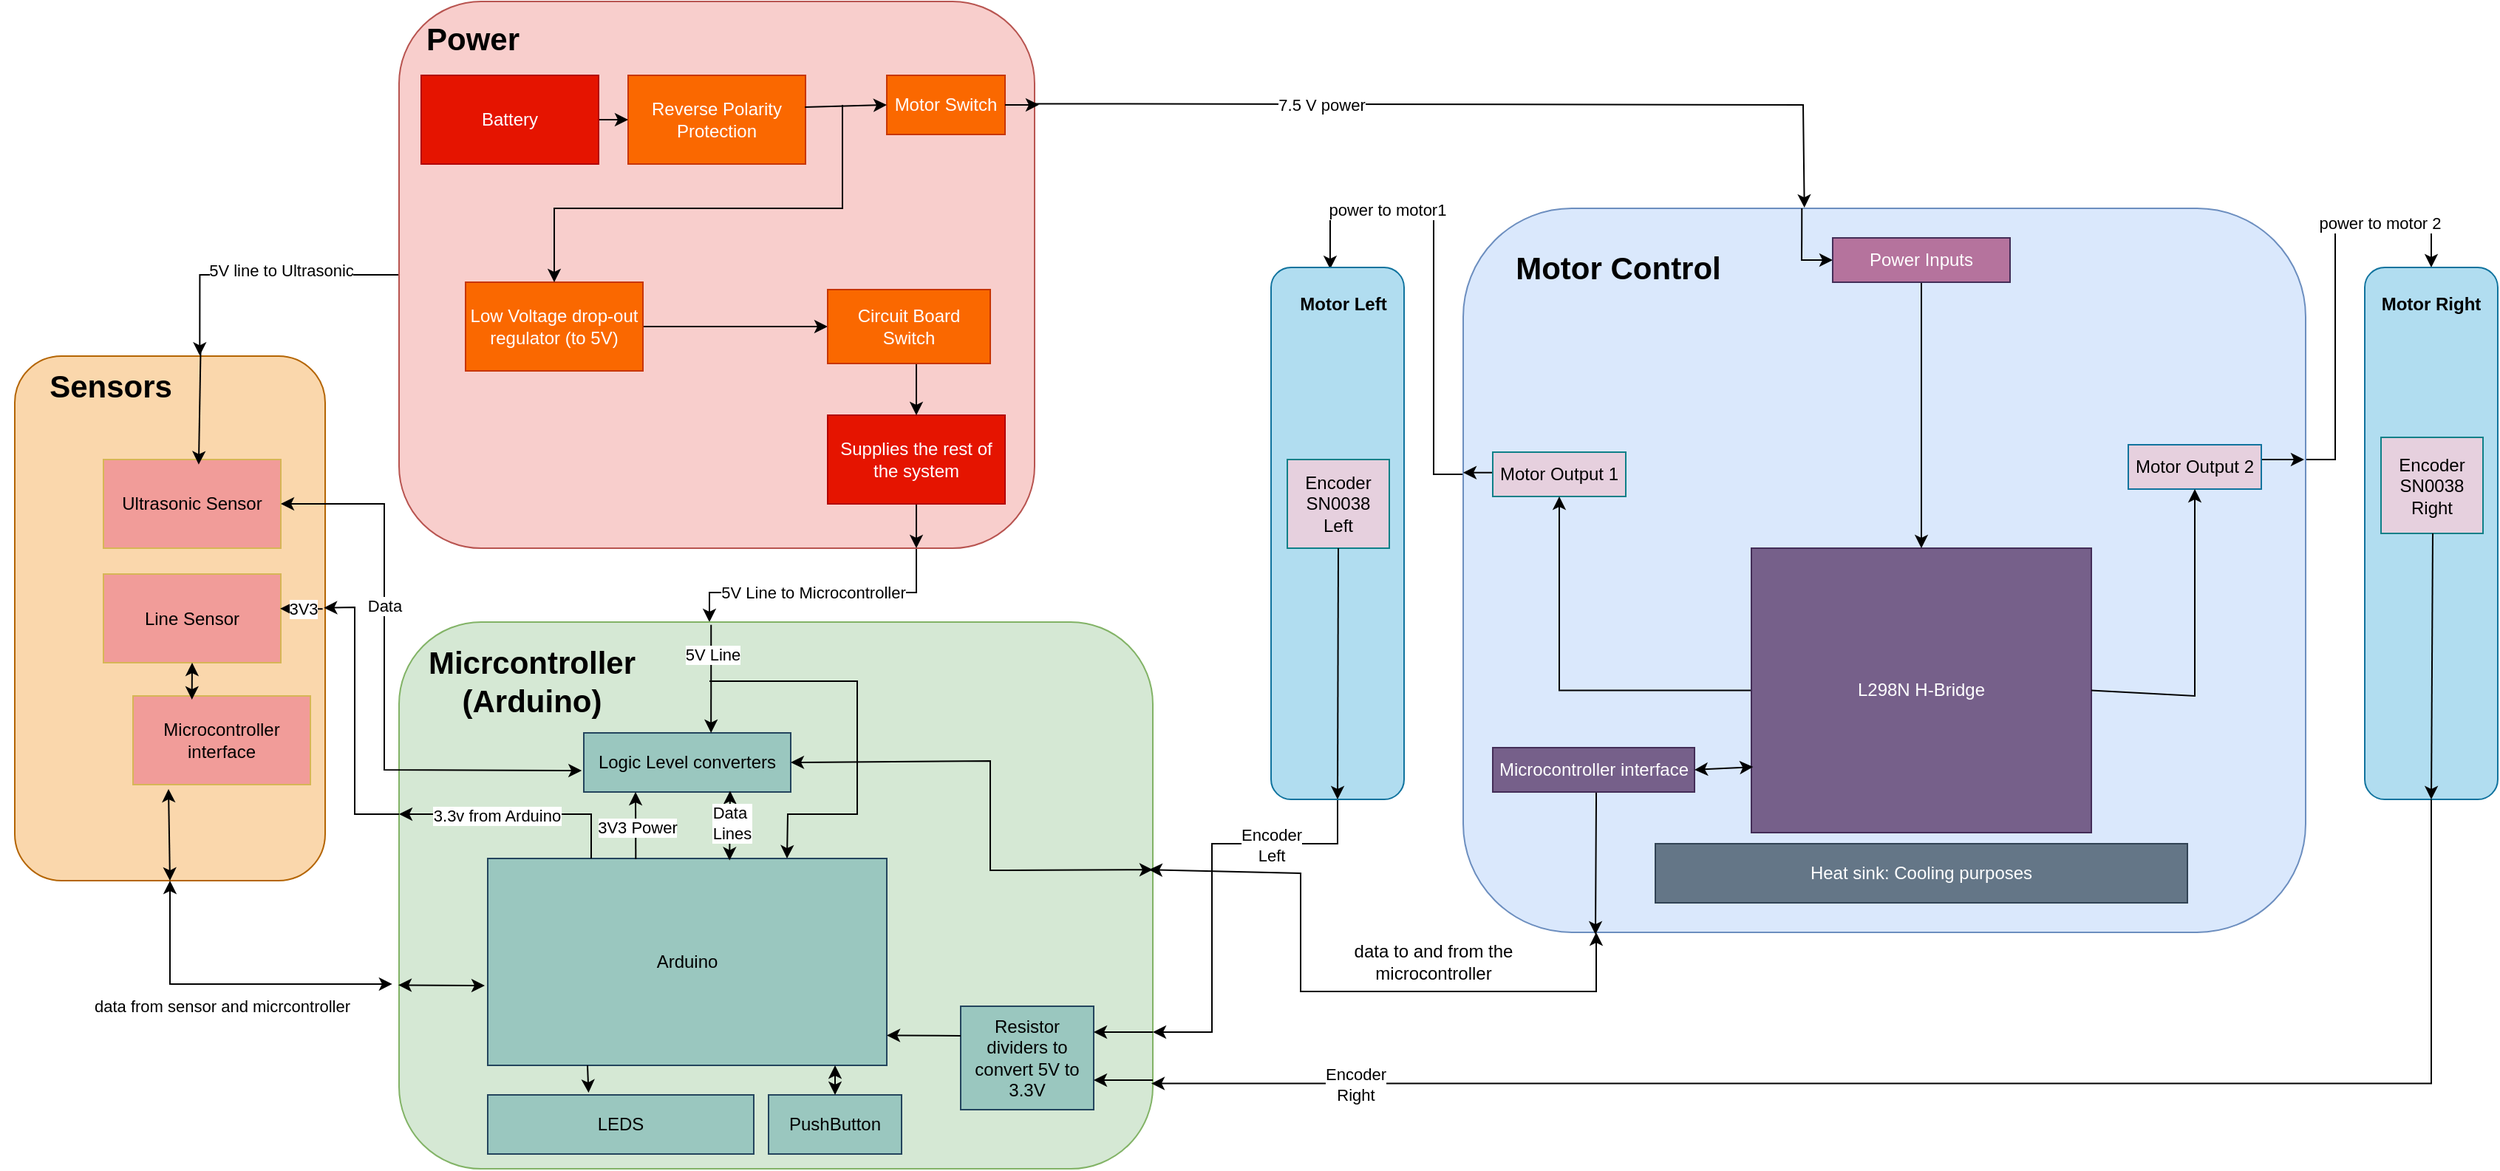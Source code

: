 <mxfile version="22.0.4" type="device">
  <diagram name="Page-1" id="__z_0_36OmxsE3gAjYu-">
    <mxGraphModel dx="1197" dy="158" grid="1" gridSize="10" guides="1" tooltips="1" connect="1" arrows="1" fold="1" page="1" pageScale="1" pageWidth="827" pageHeight="1169" math="0" shadow="0">
      <root>
        <mxCell id="0" />
        <mxCell id="1" parent="0" />
        <mxCell id="u_1cE-Fa0YHy5aDr7Tj--37" style="edgeStyle=orthogonalEdgeStyle;rounded=0;orthogonalLoop=1;jettySize=auto;html=1;entryX=0.5;entryY=0;entryDx=0;entryDy=0;" parent="1" edge="1">
          <mxGeometry relative="1" as="geometry">
            <Array as="points">
              <mxPoint x="140" y="420" />
              <mxPoint x="140" y="450" />
              <mxPoint y="450" />
            </Array>
            <mxPoint x="135" y="420" as="sourcePoint" />
            <mxPoint y="470" as="targetPoint" />
          </mxGeometry>
        </mxCell>
        <mxCell id="u_1cE-Fa0YHy5aDr7Tj--38" value="5V Line to Microcontroller" style="edgeLabel;html=1;align=center;verticalAlign=middle;resizable=0;points=[];" parent="u_1cE-Fa0YHy5aDr7Tj--37" vertex="1" connectable="0">
          <mxGeometry x="-0.211" relative="1" as="geometry">
            <mxPoint x="-28" as="offset" />
          </mxGeometry>
        </mxCell>
        <mxCell id="u_1cE-Fa0YHy5aDr7Tj--85" style="edgeStyle=orthogonalEdgeStyle;rounded=0;orthogonalLoop=1;jettySize=auto;html=1;entryX=0.901;entryY=-0.009;entryDx=0;entryDy=0;entryPerimeter=0;" parent="1" source="u_1cE-Fa0YHy5aDr7Tj--2" target="u_1cE-Fa0YHy5aDr7Tj--64" edge="1">
          <mxGeometry relative="1" as="geometry">
            <Array as="points">
              <mxPoint x="-345" y="235" />
            </Array>
          </mxGeometry>
        </mxCell>
        <mxCell id="TSeE9EDsstqNybrz3U0D-1" value="5V line to Ultrasonic" style="edgeLabel;html=1;align=center;verticalAlign=middle;resizable=0;points=[];" parent="u_1cE-Fa0YHy5aDr7Tj--85" vertex="1" connectable="0">
          <mxGeometry x="-0.153" y="-3" relative="1" as="geometry">
            <mxPoint as="offset" />
          </mxGeometry>
        </mxCell>
        <mxCell id="u_1cE-Fa0YHy5aDr7Tj--2" value="" style="rounded=1;whiteSpace=wrap;html=1;fillColor=#f8cecc;strokeColor=#b85450;" parent="1" vertex="1">
          <mxGeometry x="-210" y="50" width="430" height="370" as="geometry" />
        </mxCell>
        <mxCell id="u_1cE-Fa0YHy5aDr7Tj--12" value="&lt;b&gt;&lt;font style=&quot;font-size: 21px;&quot;&gt;Power&lt;/font&gt;&lt;/b&gt;" style="text;html=1;strokeColor=none;fillColor=none;align=center;verticalAlign=middle;whiteSpace=wrap;rounded=0;" parent="1" vertex="1">
          <mxGeometry x="-190" y="60" width="60" height="30" as="geometry" />
        </mxCell>
        <mxCell id="u_1cE-Fa0YHy5aDr7Tj--60" style="edgeStyle=orthogonalEdgeStyle;rounded=0;orthogonalLoop=1;jettySize=auto;html=1;entryX=0.5;entryY=0;entryDx=0;entryDy=0;" parent="1" source="u_1cE-Fa0YHy5aDr7Tj--14" target="u_1cE-Fa0YHy5aDr7Tj--58" edge="1">
          <mxGeometry relative="1" as="geometry">
            <Array as="points">
              <mxPoint x="1100" y="360" />
              <mxPoint x="1100" y="200" />
              <mxPoint x="1165" y="200" />
            </Array>
          </mxGeometry>
        </mxCell>
        <mxCell id="TSeE9EDsstqNybrz3U0D-23" value="power to motor 2" style="edgeLabel;html=1;align=center;verticalAlign=middle;resizable=0;points=[];" parent="u_1cE-Fa0YHy5aDr7Tj--60" vertex="1" connectable="0">
          <mxGeometry x="0.454" relative="1" as="geometry">
            <mxPoint x="10" as="offset" />
          </mxGeometry>
        </mxCell>
        <mxCell id="u_1cE-Fa0YHy5aDr7Tj--61" style="edgeStyle=orthogonalEdgeStyle;rounded=0;orthogonalLoop=1;jettySize=auto;html=1;entryX=0.444;entryY=0.003;entryDx=0;entryDy=0;entryPerimeter=0;" parent="1" source="u_1cE-Fa0YHy5aDr7Tj--14" target="u_1cE-Fa0YHy5aDr7Tj--59" edge="1">
          <mxGeometry relative="1" as="geometry">
            <Array as="points">
              <mxPoint x="490" y="370" />
              <mxPoint x="490" y="190" />
              <mxPoint x="420" y="190" />
            </Array>
            <mxPoint x="355" y="250" as="targetPoint" />
          </mxGeometry>
        </mxCell>
        <mxCell id="TSeE9EDsstqNybrz3U0D-3" value="power to motor1&amp;nbsp;" style="edgeLabel;html=1;align=center;verticalAlign=middle;resizable=0;points=[];" parent="u_1cE-Fa0YHy5aDr7Tj--61" vertex="1" connectable="0">
          <mxGeometry x="0.045" y="-2" relative="1" as="geometry">
            <mxPoint x="-32" y="-37" as="offset" />
          </mxGeometry>
        </mxCell>
        <mxCell id="u_1cE-Fa0YHy5aDr7Tj--14" value="" style="rounded=1;whiteSpace=wrap;html=1;fillColor=#dae8fc;strokeColor=#6c8ebf;" parent="1" vertex="1">
          <mxGeometry x="510" y="190" width="570" height="490" as="geometry" />
        </mxCell>
        <mxCell id="TSeE9EDsstqNybrz3U0D-25" style="edgeStyle=orthogonalEdgeStyle;rounded=0;orthogonalLoop=1;jettySize=auto;html=1;entryX=0;entryY=0.5;entryDx=0;entryDy=0;exitX=0.402;exitY=0;exitDx=0;exitDy=0;exitPerimeter=0;" parent="1" source="u_1cE-Fa0YHy5aDr7Tj--14" target="u_1cE-Fa0YHy5aDr7Tj--52" edge="1">
          <mxGeometry relative="1" as="geometry">
            <Array as="points">
              <mxPoint x="739" y="210" />
              <mxPoint x="739" y="225" />
            </Array>
          </mxGeometry>
        </mxCell>
        <mxCell id="u_1cE-Fa0YHy5aDr7Tj--17" value="&lt;b&gt;&lt;font style=&quot;font-size: 21px;&quot;&gt;Motor Control&lt;/font&gt;&lt;/b&gt;" style="text;html=1;strokeColor=none;fillColor=none;align=center;verticalAlign=middle;whiteSpace=wrap;rounded=0;" parent="1" vertex="1">
          <mxGeometry x="530" y="210" width="170" height="40" as="geometry" />
        </mxCell>
        <mxCell id="u_1cE-Fa0YHy5aDr7Tj--20" style="edgeStyle=orthogonalEdgeStyle;rounded=0;orthogonalLoop=1;jettySize=auto;html=1;entryX=0;entryY=0.5;entryDx=0;entryDy=0;" parent="1" source="u_1cE-Fa0YHy5aDr7Tj--18" target="u_1cE-Fa0YHy5aDr7Tj--19" edge="1">
          <mxGeometry relative="1" as="geometry" />
        </mxCell>
        <mxCell id="u_1cE-Fa0YHy5aDr7Tj--18" value="Battery" style="rounded=0;whiteSpace=wrap;html=1;fillColor=#e51400;fontColor=#ffffff;strokeColor=#B20000;" parent="1" vertex="1">
          <mxGeometry x="-195" y="100" width="120" height="60" as="geometry" />
        </mxCell>
        <mxCell id="u_1cE-Fa0YHy5aDr7Tj--19" value="&lt;font color=&quot;#ffffff&quot;&gt;Reverse Polarity Protection&lt;/font&gt;" style="rounded=0;whiteSpace=wrap;html=1;fillColor=#fa6800;fontColor=#000000;strokeColor=#C73500;" parent="1" vertex="1">
          <mxGeometry x="-55" y="100" width="120" height="60" as="geometry" />
        </mxCell>
        <mxCell id="yTsEDWB097cj84-nHC9B-36" style="edgeStyle=orthogonalEdgeStyle;rounded=0;orthogonalLoop=1;jettySize=auto;html=1;" edge="1" parent="1" source="u_1cE-Fa0YHy5aDr7Tj--23" target="yTsEDWB097cj84-nHC9B-35">
          <mxGeometry relative="1" as="geometry" />
        </mxCell>
        <mxCell id="u_1cE-Fa0YHy5aDr7Tj--23" value="&lt;font color=&quot;#ffffff&quot;&gt;Low Voltage drop-out regulator (to 5V)&lt;/font&gt;" style="rounded=0;whiteSpace=wrap;html=1;fillColor=#fa6800;fontColor=#000000;strokeColor=#C73500;" parent="1" vertex="1">
          <mxGeometry x="-165" y="240" width="120" height="60" as="geometry" />
        </mxCell>
        <mxCell id="u_1cE-Fa0YHy5aDr7Tj--24" value="" style="rounded=1;whiteSpace=wrap;html=1;fillColor=#d5e8d4;strokeColor=#82b366;" parent="1" vertex="1">
          <mxGeometry x="-210" y="470" width="510" height="370" as="geometry" />
        </mxCell>
        <mxCell id="u_1cE-Fa0YHy5aDr7Tj--25" value="&lt;b&gt;&lt;font style=&quot;font-size: 21px;&quot;&gt;Micrcontroller (Arduino)&lt;/font&gt;&lt;/b&gt;" style="text;html=1;strokeColor=none;fillColor=none;align=center;verticalAlign=middle;whiteSpace=wrap;rounded=0;" parent="1" vertex="1">
          <mxGeometry x="-195" y="490" width="150" height="40" as="geometry" />
        </mxCell>
        <mxCell id="u_1cE-Fa0YHy5aDr7Tj--36" style="edgeStyle=orthogonalEdgeStyle;rounded=0;orthogonalLoop=1;jettySize=auto;html=1;" parent="1" source="u_1cE-Fa0YHy5aDr7Tj--27" target="u_1cE-Fa0YHy5aDr7Tj--2" edge="1">
          <mxGeometry relative="1" as="geometry">
            <Array as="points">
              <mxPoint x="30" y="360" />
              <mxPoint x="30" y="360" />
            </Array>
          </mxGeometry>
        </mxCell>
        <mxCell id="u_1cE-Fa0YHy5aDr7Tj--27" value="Supplies the rest of the system" style="rounded=0;whiteSpace=wrap;html=1;fillColor=#e51400;fontColor=#ffffff;strokeColor=#B20000;" parent="1" vertex="1">
          <mxGeometry x="80" y="330" width="120" height="60" as="geometry" />
        </mxCell>
        <mxCell id="u_1cE-Fa0YHy5aDr7Tj--39" value="Heat sink: Cooling purposes" style="rounded=0;whiteSpace=wrap;html=1;fillColor=#647687;fontColor=#ffffff;strokeColor=#314354;" parent="1" vertex="1">
          <mxGeometry x="640" y="620" width="360" height="40" as="geometry" />
        </mxCell>
        <mxCell id="u_1cE-Fa0YHy5aDr7Tj--43" style="edgeStyle=orthogonalEdgeStyle;rounded=0;orthogonalLoop=1;jettySize=auto;html=1;entryX=0;entryY=0.365;entryDx=0;entryDy=0;entryPerimeter=0;" parent="1" source="u_1cE-Fa0YHy5aDr7Tj--41" target="u_1cE-Fa0YHy5aDr7Tj--14" edge="1">
          <mxGeometry relative="1" as="geometry">
            <Array as="points">
              <mxPoint x="530" y="369" />
              <mxPoint x="530" y="369" />
            </Array>
          </mxGeometry>
        </mxCell>
        <mxCell id="u_1cE-Fa0YHy5aDr7Tj--41" value="Motor Output 1" style="rounded=0;whiteSpace=wrap;html=1;fillColor=#E6D0DE;strokeColor=#0e8088;" parent="1" vertex="1">
          <mxGeometry x="530" y="355" width="90" height="30" as="geometry" />
        </mxCell>
        <mxCell id="u_1cE-Fa0YHy5aDr7Tj--48" style="edgeStyle=orthogonalEdgeStyle;rounded=0;orthogonalLoop=1;jettySize=auto;html=1;" parent="1" source="u_1cE-Fa0YHy5aDr7Tj--42" edge="1">
          <mxGeometry relative="1" as="geometry">
            <mxPoint x="1079" y="360" as="targetPoint" />
            <Array as="points">
              <mxPoint x="1079" y="360" />
            </Array>
          </mxGeometry>
        </mxCell>
        <mxCell id="u_1cE-Fa0YHy5aDr7Tj--42" value="Motor Output 2" style="rounded=0;whiteSpace=wrap;html=1;fillColor=#E6D0DE;strokeColor=#10739e;" parent="1" vertex="1">
          <mxGeometry x="960" y="350" width="90" height="30" as="geometry" />
        </mxCell>
        <mxCell id="TSeE9EDsstqNybrz3U0D-28" style="edgeStyle=orthogonalEdgeStyle;rounded=0;orthogonalLoop=1;jettySize=auto;html=1;entryX=0.5;entryY=1;entryDx=0;entryDy=0;" parent="1" source="u_1cE-Fa0YHy5aDr7Tj--46" target="u_1cE-Fa0YHy5aDr7Tj--41" edge="1">
          <mxGeometry relative="1" as="geometry" />
        </mxCell>
        <mxCell id="u_1cE-Fa0YHy5aDr7Tj--46" value="L298N H-Bridge" style="rounded=0;whiteSpace=wrap;html=1;fillColor=#76608a;fontColor=#ffffff;strokeColor=#432D57;" parent="1" vertex="1">
          <mxGeometry x="705" y="420" width="230" height="192.5" as="geometry" />
        </mxCell>
        <mxCell id="WbbG3EvX8O4FcnbBChHv-2" style="edgeStyle=orthogonalEdgeStyle;rounded=0;orthogonalLoop=1;jettySize=auto;html=1;entryX=0.157;entryY=1.003;entryDx=0;entryDy=0;entryPerimeter=0;" parent="1" source="u_1cE-Fa0YHy5aDr7Tj--51" target="u_1cE-Fa0YHy5aDr7Tj--14" edge="1">
          <mxGeometry relative="1" as="geometry">
            <Array as="points">
              <mxPoint x="600" y="590" />
              <mxPoint x="600" y="590" />
            </Array>
          </mxGeometry>
        </mxCell>
        <mxCell id="u_1cE-Fa0YHy5aDr7Tj--51" value="Microcontroller interface" style="rounded=0;whiteSpace=wrap;html=1;fillColor=#76608a;fontColor=#ffffff;strokeColor=#432D57;" parent="1" vertex="1">
          <mxGeometry x="530" y="555" width="136.5" height="30" as="geometry" />
        </mxCell>
        <mxCell id="yTsEDWB097cj84-nHC9B-38" style="edgeStyle=orthogonalEdgeStyle;rounded=0;orthogonalLoop=1;jettySize=auto;html=1;" edge="1" parent="1" source="u_1cE-Fa0YHy5aDr7Tj--52" target="u_1cE-Fa0YHy5aDr7Tj--46">
          <mxGeometry relative="1" as="geometry" />
        </mxCell>
        <mxCell id="u_1cE-Fa0YHy5aDr7Tj--52" value="Power Inputs" style="rounded=0;whiteSpace=wrap;html=1;fillColor=#B5739D;fontColor=#ffffff;strokeColor=#432D57;" parent="1" vertex="1">
          <mxGeometry x="760" y="210" width="120" height="30" as="geometry" />
        </mxCell>
        <mxCell id="u_1cE-Fa0YHy5aDr7Tj--53" value="Logic Level converters" style="rounded=0;whiteSpace=wrap;html=1;fillColor=#9AC7BF;strokeColor=#23445d;" parent="1" vertex="1">
          <mxGeometry x="-85" y="545" width="140" height="40" as="geometry" />
        </mxCell>
        <mxCell id="u_1cE-Fa0YHy5aDr7Tj--54" value="Arduino" style="rounded=0;whiteSpace=wrap;html=1;fillColor=#9AC7BF;strokeColor=#23445d;" parent="1" vertex="1">
          <mxGeometry x="-150" y="630" width="270" height="140" as="geometry" />
        </mxCell>
        <mxCell id="u_1cE-Fa0YHy5aDr7Tj--58" value="" style="rounded=1;whiteSpace=wrap;html=1;fillColor=#b1ddf0;strokeColor=#10739e;" parent="1" vertex="1">
          <mxGeometry x="1120" y="230" width="90" height="360" as="geometry" />
        </mxCell>
        <mxCell id="yTsEDWB097cj84-nHC9B-21" style="edgeStyle=orthogonalEdgeStyle;rounded=0;orthogonalLoop=1;jettySize=auto;html=1;entryX=1;entryY=0.75;entryDx=0;entryDy=0;" edge="1" parent="1" source="u_1cE-Fa0YHy5aDr7Tj--59" target="u_1cE-Fa0YHy5aDr7Tj--24">
          <mxGeometry relative="1" as="geometry">
            <Array as="points">
              <mxPoint x="425" y="620" />
              <mxPoint x="340" y="620" />
              <mxPoint x="340" y="748" />
            </Array>
          </mxGeometry>
        </mxCell>
        <mxCell id="yTsEDWB097cj84-nHC9B-26" value="Encoder&lt;br&gt;Left" style="edgeLabel;html=1;align=center;verticalAlign=middle;resizable=0;points=[];" vertex="1" connectable="0" parent="yTsEDWB097cj84-nHC9B-21">
          <mxGeometry x="-0.433" y="1" relative="1" as="geometry">
            <mxPoint x="5" as="offset" />
          </mxGeometry>
        </mxCell>
        <mxCell id="u_1cE-Fa0YHy5aDr7Tj--59" value="" style="rounded=1;whiteSpace=wrap;html=1;fillColor=#b1ddf0;strokeColor=#10739e;" parent="1" vertex="1">
          <mxGeometry x="380" y="230" width="90" height="360" as="geometry" />
        </mxCell>
        <mxCell id="u_1cE-Fa0YHy5aDr7Tj--63" value="" style="rounded=1;whiteSpace=wrap;html=1;fillColor=#FAD7AC;strokeColor=#b46504;" parent="1" vertex="1">
          <mxGeometry x="-470" y="290" width="210" height="355" as="geometry" />
        </mxCell>
        <mxCell id="u_1cE-Fa0YHy5aDr7Tj--64" value="&lt;span style=&quot;font-size: 21px;&quot;&gt;&lt;b&gt;Sensors&lt;/b&gt;&lt;/span&gt;" style="text;html=1;strokeColor=none;fillColor=none;align=center;verticalAlign=middle;whiteSpace=wrap;rounded=0;" parent="1" vertex="1">
          <mxGeometry x="-480" y="290" width="150" height="40" as="geometry" />
        </mxCell>
        <mxCell id="u_1cE-Fa0YHy5aDr7Tj--73" value="Line Sensor" style="rounded=0;whiteSpace=wrap;html=1;fillColor=#F19C99;strokeColor=#d6b656;" parent="1" vertex="1">
          <mxGeometry x="-410" y="437.5" width="120" height="60" as="geometry" />
        </mxCell>
        <mxCell id="u_1cE-Fa0YHy5aDr7Tj--74" value="Ultrasonic Sensor" style="rounded=0;whiteSpace=wrap;html=1;fillColor=#F19C99;strokeColor=#d6b656;" parent="1" vertex="1">
          <mxGeometry x="-410" y="360" width="120" height="60" as="geometry" />
        </mxCell>
        <mxCell id="u_1cE-Fa0YHy5aDr7Tj--75" value="Microcontroller interface" style="rounded=0;whiteSpace=wrap;html=1;fillColor=#F19C99;strokeColor=#d6b656;" parent="1" vertex="1">
          <mxGeometry x="-390" y="520" width="120" height="60" as="geometry" />
        </mxCell>
        <mxCell id="u_1cE-Fa0YHy5aDr7Tj--91" value="&lt;font color=&quot;#ffffff&quot;&gt;Motor Switch&lt;/font&gt;" style="rounded=0;whiteSpace=wrap;html=1;fillColor=#fa6800;fontColor=#000000;strokeColor=#C73500;" parent="1" vertex="1">
          <mxGeometry x="120" y="100" width="80" height="40" as="geometry" />
        </mxCell>
        <mxCell id="TSeE9EDsstqNybrz3U0D-29" value="" style="endArrow=classic;html=1;rounded=0;exitX=1;exitY=0.5;exitDx=0;exitDy=0;entryX=0.5;entryY=1;entryDx=0;entryDy=0;" parent="1" source="u_1cE-Fa0YHy5aDr7Tj--46" target="u_1cE-Fa0YHy5aDr7Tj--42" edge="1">
          <mxGeometry width="50" height="50" relative="1" as="geometry">
            <mxPoint x="620" y="570" as="sourcePoint" />
            <mxPoint x="670" y="520" as="targetPoint" />
            <Array as="points">
              <mxPoint x="1005" y="520" />
            </Array>
          </mxGeometry>
        </mxCell>
        <mxCell id="TSeE9EDsstqNybrz3U0D-30" value="" style="endArrow=classic;startArrow=classic;html=1;rounded=0;exitX=0.5;exitY=1;exitDx=0;exitDy=0;entryX=-0.009;entryY=0.662;entryDx=0;entryDy=0;entryPerimeter=0;" parent="1" source="u_1cE-Fa0YHy5aDr7Tj--63" target="u_1cE-Fa0YHy5aDr7Tj--24" edge="1">
          <mxGeometry width="50" height="50" relative="1" as="geometry">
            <mxPoint x="-90" y="670" as="sourcePoint" />
            <mxPoint x="20" y="840" as="targetPoint" />
            <Array as="points">
              <mxPoint x="-365" y="715" />
              <mxPoint x="-300" y="715" />
            </Array>
          </mxGeometry>
        </mxCell>
        <mxCell id="TSeE9EDsstqNybrz3U0D-33" value="data from sensor and micrcontroller" style="edgeLabel;html=1;align=center;verticalAlign=middle;resizable=0;points=[];" parent="TSeE9EDsstqNybrz3U0D-30" vertex="1" connectable="0">
          <mxGeometry x="0.404" y="1" relative="1" as="geometry">
            <mxPoint x="-50" y="16" as="offset" />
          </mxGeometry>
        </mxCell>
        <mxCell id="TSeE9EDsstqNybrz3U0D-34" value="" style="endArrow=classic;startArrow=classic;html=1;rounded=0;exitX=-0.001;exitY=0.664;exitDx=0;exitDy=0;exitPerimeter=0;" parent="1" source="u_1cE-Fa0YHy5aDr7Tj--24" edge="1">
          <mxGeometry width="50" height="50" relative="1" as="geometry">
            <mxPoint x="-190" y="760" as="sourcePoint" />
            <mxPoint x="-152" y="716" as="targetPoint" />
          </mxGeometry>
        </mxCell>
        <mxCell id="TSeE9EDsstqNybrz3U0D-36" value="&lt;b&gt;Motor Left&lt;/b&gt;" style="text;html=1;strokeColor=none;fillColor=none;align=center;verticalAlign=middle;whiteSpace=wrap;rounded=0;" parent="1" vertex="1">
          <mxGeometry x="391" y="240" width="76" height="30" as="geometry" />
        </mxCell>
        <mxCell id="TSeE9EDsstqNybrz3U0D-37" value="Encoder&lt;br&gt;SN0038&lt;br&gt;Left" style="rounded=0;whiteSpace=wrap;html=1;fillColor=#E6D0DE;strokeColor=#0e8088;" parent="1" vertex="1">
          <mxGeometry x="391" y="360" width="69" height="60" as="geometry" />
        </mxCell>
        <mxCell id="TSeE9EDsstqNybrz3U0D-38" value="&lt;b&gt;Motor Right&lt;/b&gt;" style="text;html=1;strokeColor=none;fillColor=none;align=center;verticalAlign=middle;whiteSpace=wrap;rounded=0;" parent="1" vertex="1">
          <mxGeometry x="1130" y="240" width="70" height="30" as="geometry" />
        </mxCell>
        <mxCell id="TSeE9EDsstqNybrz3U0D-39" value="Encoder&lt;br&gt;SN0038&lt;br&gt;Right" style="rounded=0;whiteSpace=wrap;html=1;fillColor=#E6D0DE;strokeColor=#0e8088;" parent="1" vertex="1">
          <mxGeometry x="1131" y="345" width="69" height="65" as="geometry" />
        </mxCell>
        <mxCell id="TSeE9EDsstqNybrz3U0D-41" value="" style="endArrow=classic;html=1;rounded=0;exitX=0.5;exitY=1;exitDx=0;exitDy=0;entryX=0.5;entryY=1;entryDx=0;entryDy=0;" parent="1" source="TSeE9EDsstqNybrz3U0D-37" target="u_1cE-Fa0YHy5aDr7Tj--59" edge="1">
          <mxGeometry width="50" height="50" relative="1" as="geometry">
            <mxPoint x="410" y="510" as="sourcePoint" />
            <mxPoint x="460" y="460" as="targetPoint" />
          </mxGeometry>
        </mxCell>
        <mxCell id="TSeE9EDsstqNybrz3U0D-43" value="" style="endArrow=classic;html=1;rounded=0;exitX=0.5;exitY=1;exitDx=0;exitDy=0;entryX=0.5;entryY=1;entryDx=0;entryDy=0;" parent="1" target="u_1cE-Fa0YHy5aDr7Tj--58" edge="1">
          <mxGeometry width="50" height="50" relative="1" as="geometry">
            <mxPoint x="1166" y="410" as="sourcePoint" />
            <mxPoint x="1165" y="580" as="targetPoint" />
          </mxGeometry>
        </mxCell>
        <mxCell id="TSeE9EDsstqNybrz3U0D-49" value="" style="endArrow=classic;startArrow=classic;html=1;rounded=0;exitX=1;exitY=0.5;exitDx=0;exitDy=0;entryX=1;entryY=0.453;entryDx=0;entryDy=0;entryPerimeter=0;" parent="1" source="u_1cE-Fa0YHy5aDr7Tj--53" target="u_1cE-Fa0YHy5aDr7Tj--24" edge="1">
          <mxGeometry width="50" height="50" relative="1" as="geometry">
            <mxPoint x="340" y="700" as="sourcePoint" />
            <mxPoint x="390" y="650" as="targetPoint" />
            <Array as="points">
              <mxPoint x="190" y="564" />
              <mxPoint x="190" y="630" />
              <mxPoint x="190" y="638" />
              <mxPoint x="200" y="638" />
            </Array>
          </mxGeometry>
        </mxCell>
        <mxCell id="TSeE9EDsstqNybrz3U0D-50" value="" style="endArrow=classic;startArrow=classic;html=1;rounded=0;exitX=0.995;exitY=0.453;exitDx=0;exitDy=0;exitPerimeter=0;" parent="1" source="u_1cE-Fa0YHy5aDr7Tj--24" edge="1">
          <mxGeometry width="50" height="50" relative="1" as="geometry">
            <mxPoint x="340" y="700" as="sourcePoint" />
            <mxPoint x="600" y="680" as="targetPoint" />
            <Array as="points">
              <mxPoint x="400" y="640" />
              <mxPoint x="400" y="720" />
              <mxPoint x="600" y="720" />
            </Array>
          </mxGeometry>
        </mxCell>
        <mxCell id="TSeE9EDsstqNybrz3U0D-51" value="data to and from the microcontroller" style="text;html=1;strokeColor=none;fillColor=none;align=center;verticalAlign=middle;whiteSpace=wrap;rounded=0;" parent="1" vertex="1">
          <mxGeometry x="430" y="680" width="120" height="40" as="geometry" />
        </mxCell>
        <mxCell id="TSeE9EDsstqNybrz3U0D-55" value="" style="endArrow=classic;html=1;rounded=0;" parent="1" edge="1">
          <mxGeometry width="50" height="50" relative="1" as="geometry">
            <mxPoint x="-80" y="630" as="sourcePoint" />
            <mxPoint x="-210" y="600" as="targetPoint" />
            <Array as="points">
              <mxPoint x="-80" y="600" />
            </Array>
          </mxGeometry>
        </mxCell>
        <mxCell id="TSeE9EDsstqNybrz3U0D-56" value="3.3v from Arduino" style="edgeLabel;html=1;align=center;verticalAlign=middle;resizable=0;points=[];" parent="TSeE9EDsstqNybrz3U0D-55" vertex="1" connectable="0">
          <mxGeometry x="0.182" y="1" relative="1" as="geometry">
            <mxPoint as="offset" />
          </mxGeometry>
        </mxCell>
        <mxCell id="TSeE9EDsstqNybrz3U0D-57" value="" style="endArrow=classic;html=1;rounded=0;entryX=0.996;entryY=0.48;entryDx=0;entryDy=0;entryPerimeter=0;" parent="1" target="u_1cE-Fa0YHy5aDr7Tj--63" edge="1">
          <mxGeometry width="50" height="50" relative="1" as="geometry">
            <mxPoint x="-210" y="600" as="sourcePoint" />
            <mxPoint x="-220" y="600" as="targetPoint" />
            <Array as="points">
              <mxPoint x="-240" y="600" />
              <mxPoint x="-240" y="460" />
            </Array>
          </mxGeometry>
        </mxCell>
        <mxCell id="TSeE9EDsstqNybrz3U0D-59" value="" style="endArrow=classic;html=1;rounded=0;exitX=0.992;exitY=0.482;exitDx=0;exitDy=0;entryX=0.996;entryY=0.39;entryDx=0;entryDy=0;exitPerimeter=0;entryPerimeter=0;" parent="1" source="u_1cE-Fa0YHy5aDr7Tj--63" target="u_1cE-Fa0YHy5aDr7Tj--73" edge="1">
          <mxGeometry width="50" height="50" relative="1" as="geometry">
            <mxPoint x="-400" y="480" as="sourcePoint" />
            <mxPoint x="-350" y="430" as="targetPoint" />
          </mxGeometry>
        </mxCell>
        <mxCell id="yTsEDWB097cj84-nHC9B-13" value="3V3" style="edgeLabel;html=1;align=center;verticalAlign=middle;resizable=0;points=[];" vertex="1" connectable="0" parent="TSeE9EDsstqNybrz3U0D-59">
          <mxGeometry x="-0.03" relative="1" as="geometry">
            <mxPoint as="offset" />
          </mxGeometry>
        </mxCell>
        <mxCell id="WbbG3EvX8O4FcnbBChHv-3" value="" style="endArrow=classic;startArrow=classic;html=1;rounded=0;entryX=0.5;entryY=1;entryDx=0;entryDy=0;" parent="1" target="u_1cE-Fa0YHy5aDr7Tj--63" edge="1">
          <mxGeometry width="50" height="50" relative="1" as="geometry">
            <mxPoint x="-366" y="583" as="sourcePoint" />
            <mxPoint x="-260" y="620" as="targetPoint" />
          </mxGeometry>
        </mxCell>
        <mxCell id="yTsEDWB097cj84-nHC9B-3" value="" style="endArrow=classic;html=1;rounded=0;exitX=0.905;exitY=-0.072;exitDx=0;exitDy=0;entryX=0.537;entryY=0.056;entryDx=0;entryDy=0;exitPerimeter=0;entryPerimeter=0;" edge="1" parent="1" source="u_1cE-Fa0YHy5aDr7Tj--64" target="u_1cE-Fa0YHy5aDr7Tj--74">
          <mxGeometry width="50" height="50" relative="1" as="geometry">
            <mxPoint x="-400" y="330" as="sourcePoint" />
            <mxPoint x="-350" y="280" as="targetPoint" />
          </mxGeometry>
        </mxCell>
        <mxCell id="yTsEDWB097cj84-nHC9B-6" value="" style="endArrow=classic;html=1;rounded=0;exitX=0.414;exitY=0.005;exitDx=0;exitDy=0;exitPerimeter=0;entryX=0.615;entryY=0;entryDx=0;entryDy=0;entryPerimeter=0;" edge="1" parent="1" source="u_1cE-Fa0YHy5aDr7Tj--24" target="u_1cE-Fa0YHy5aDr7Tj--53">
          <mxGeometry width="50" height="50" relative="1" as="geometry">
            <mxPoint x="-70" y="500" as="sourcePoint" />
            <mxPoint x="-20" y="450" as="targetPoint" />
          </mxGeometry>
        </mxCell>
        <mxCell id="yTsEDWB097cj84-nHC9B-8" value="5V Line" style="edgeLabel;html=1;align=center;verticalAlign=middle;resizable=0;points=[];" vertex="1" connectable="0" parent="yTsEDWB097cj84-nHC9B-6">
          <mxGeometry x="-0.466" y="1" relative="1" as="geometry">
            <mxPoint as="offset" />
          </mxGeometry>
        </mxCell>
        <mxCell id="yTsEDWB097cj84-nHC9B-7" value="" style="endArrow=classic;html=1;rounded=0;entryX=0.75;entryY=0;entryDx=0;entryDy=0;" edge="1" parent="1" target="u_1cE-Fa0YHy5aDr7Tj--54">
          <mxGeometry width="50" height="50" relative="1" as="geometry">
            <mxPoint y="510" as="sourcePoint" />
            <mxPoint x="-20" y="450" as="targetPoint" />
            <Array as="points">
              <mxPoint x="100" y="510" />
              <mxPoint x="100" y="600" />
              <mxPoint x="53" y="600" />
            </Array>
          </mxGeometry>
        </mxCell>
        <mxCell id="yTsEDWB097cj84-nHC9B-9" value="" style="endArrow=classic;html=1;rounded=0;exitX=0.371;exitY=0.003;exitDx=0;exitDy=0;exitPerimeter=0;entryX=0.25;entryY=1;entryDx=0;entryDy=0;" edge="1" parent="1" source="u_1cE-Fa0YHy5aDr7Tj--54" target="u_1cE-Fa0YHy5aDr7Tj--53">
          <mxGeometry width="50" height="50" relative="1" as="geometry">
            <mxPoint x="-70" y="500" as="sourcePoint" />
            <mxPoint x="-20" y="450" as="targetPoint" />
          </mxGeometry>
        </mxCell>
        <mxCell id="yTsEDWB097cj84-nHC9B-10" value="3V3 Power" style="edgeLabel;html=1;align=center;verticalAlign=middle;resizable=0;points=[];" vertex="1" connectable="0" parent="yTsEDWB097cj84-nHC9B-9">
          <mxGeometry x="-0.049" y="-1" relative="1" as="geometry">
            <mxPoint as="offset" />
          </mxGeometry>
        </mxCell>
        <mxCell id="yTsEDWB097cj84-nHC9B-11" value="" style="endArrow=classic;startArrow=classic;html=1;rounded=0;entryX=0.707;entryY=0.982;entryDx=0;entryDy=0;entryPerimeter=0;exitX=0.606;exitY=0.009;exitDx=0;exitDy=0;exitPerimeter=0;" edge="1" parent="1" source="u_1cE-Fa0YHy5aDr7Tj--54" target="u_1cE-Fa0YHy5aDr7Tj--53">
          <mxGeometry width="50" height="50" relative="1" as="geometry">
            <mxPoint x="-50" y="610" as="sourcePoint" />
            <mxPoint y="560" as="targetPoint" />
          </mxGeometry>
        </mxCell>
        <mxCell id="yTsEDWB097cj84-nHC9B-12" value="Data&amp;nbsp;&lt;br&gt;Lines" style="edgeLabel;html=1;align=center;verticalAlign=middle;resizable=0;points=[];" vertex="1" connectable="0" parent="yTsEDWB097cj84-nHC9B-11">
          <mxGeometry x="0.112" y="-1" relative="1" as="geometry">
            <mxPoint as="offset" />
          </mxGeometry>
        </mxCell>
        <mxCell id="yTsEDWB097cj84-nHC9B-15" value="" style="endArrow=classic;startArrow=classic;html=1;rounded=0;entryX=0.5;entryY=1;entryDx=0;entryDy=0;exitX=0.332;exitY=0.041;exitDx=0;exitDy=0;exitPerimeter=0;" edge="1" parent="1" source="u_1cE-Fa0YHy5aDr7Tj--75" target="u_1cE-Fa0YHy5aDr7Tj--73">
          <mxGeometry width="50" height="50" relative="1" as="geometry">
            <mxPoint x="-510" y="450" as="sourcePoint" />
            <mxPoint x="-460" y="400" as="targetPoint" />
          </mxGeometry>
        </mxCell>
        <mxCell id="yTsEDWB097cj84-nHC9B-16" value="" style="endArrow=classic;startArrow=classic;html=1;rounded=0;exitX=1;exitY=0.5;exitDx=0;exitDy=0;entryX=-0.01;entryY=0.639;entryDx=0;entryDy=0;entryPerimeter=0;" edge="1" parent="1" source="u_1cE-Fa0YHy5aDr7Tj--74" target="u_1cE-Fa0YHy5aDr7Tj--53">
          <mxGeometry width="50" height="50" relative="1" as="geometry">
            <mxPoint x="-280" y="500" as="sourcePoint" />
            <mxPoint x="-230" y="450" as="targetPoint" />
            <Array as="points">
              <mxPoint x="-220" y="390" />
              <mxPoint x="-220" y="570" />
            </Array>
          </mxGeometry>
        </mxCell>
        <mxCell id="yTsEDWB097cj84-nHC9B-17" value="Data" style="edgeLabel;html=1;align=center;verticalAlign=middle;resizable=0;points=[];" vertex="1" connectable="0" parent="yTsEDWB097cj84-nHC9B-16">
          <mxGeometry x="-0.277" relative="1" as="geometry">
            <mxPoint as="offset" />
          </mxGeometry>
        </mxCell>
        <mxCell id="yTsEDWB097cj84-nHC9B-18" value="" style="endArrow=classic;startArrow=classic;html=1;rounded=0;entryX=0.005;entryY=0.769;entryDx=0;entryDy=0;entryPerimeter=0;exitX=1;exitY=0.5;exitDx=0;exitDy=0;" edge="1" parent="1" source="u_1cE-Fa0YHy5aDr7Tj--51" target="u_1cE-Fa0YHy5aDr7Tj--46">
          <mxGeometry width="50" height="50" relative="1" as="geometry">
            <mxPoint x="390" y="540" as="sourcePoint" />
            <mxPoint x="440" y="490" as="targetPoint" />
          </mxGeometry>
        </mxCell>
        <mxCell id="yTsEDWB097cj84-nHC9B-20" value="Resistor dividers to convert 5V to 3.3V" style="rounded=0;whiteSpace=wrap;html=1;fillColor=#9AC7BF;strokeColor=#23445d;" vertex="1" parent="1">
          <mxGeometry x="170" y="730" width="90" height="70" as="geometry" />
        </mxCell>
        <mxCell id="yTsEDWB097cj84-nHC9B-22" style="edgeStyle=orthogonalEdgeStyle;rounded=0;orthogonalLoop=1;jettySize=auto;html=1;entryX=0.998;entryY=0.844;entryDx=0;entryDy=0;entryPerimeter=0;" edge="1" parent="1" source="u_1cE-Fa0YHy5aDr7Tj--58" target="u_1cE-Fa0YHy5aDr7Tj--24">
          <mxGeometry relative="1" as="geometry">
            <Array as="points">
              <mxPoint x="1165" y="782" />
            </Array>
          </mxGeometry>
        </mxCell>
        <mxCell id="yTsEDWB097cj84-nHC9B-27" value="Encoder&lt;br&gt;Right" style="edgeLabel;html=1;align=center;verticalAlign=middle;resizable=0;points=[];" vertex="1" connectable="0" parent="yTsEDWB097cj84-nHC9B-22">
          <mxGeometry x="0.74" relative="1" as="geometry">
            <mxPoint as="offset" />
          </mxGeometry>
        </mxCell>
        <mxCell id="yTsEDWB097cj84-nHC9B-23" value="" style="endArrow=classic;html=1;rounded=0;entryX=1;entryY=0.25;entryDx=0;entryDy=0;exitX=1;exitY=0.75;exitDx=0;exitDy=0;" edge="1" parent="1" source="u_1cE-Fa0YHy5aDr7Tj--24" target="yTsEDWB097cj84-nHC9B-20">
          <mxGeometry width="50" height="50" relative="1" as="geometry">
            <mxPoint x="310" y="730" as="sourcePoint" />
            <mxPoint x="360" y="680" as="targetPoint" />
          </mxGeometry>
        </mxCell>
        <mxCell id="yTsEDWB097cj84-nHC9B-24" value="" style="endArrow=classic;html=1;rounded=0;entryX=1;entryY=0.25;entryDx=0;entryDy=0;exitX=1;exitY=0.75;exitDx=0;exitDy=0;" edge="1" parent="1">
          <mxGeometry width="50" height="50" relative="1" as="geometry">
            <mxPoint x="300" y="780" as="sourcePoint" />
            <mxPoint x="260" y="780" as="targetPoint" />
          </mxGeometry>
        </mxCell>
        <mxCell id="yTsEDWB097cj84-nHC9B-25" value="" style="endArrow=classic;html=1;rounded=0;entryX=1;entryY=0.25;entryDx=0;entryDy=0;" edge="1" parent="1">
          <mxGeometry width="50" height="50" relative="1" as="geometry">
            <mxPoint x="170" y="750" as="sourcePoint" />
            <mxPoint x="120" y="749.74" as="targetPoint" />
          </mxGeometry>
        </mxCell>
        <mxCell id="yTsEDWB097cj84-nHC9B-30" value="" style="endArrow=classic;html=1;rounded=0;exitX=1;exitY=0.5;exitDx=0;exitDy=0;entryX=1.007;entryY=0.189;entryDx=0;entryDy=0;entryPerimeter=0;" edge="1" parent="1" source="u_1cE-Fa0YHy5aDr7Tj--91" target="u_1cE-Fa0YHy5aDr7Tj--2">
          <mxGeometry width="50" height="50" relative="1" as="geometry">
            <mxPoint x="170" y="240" as="sourcePoint" />
            <mxPoint x="220" y="190" as="targetPoint" />
          </mxGeometry>
        </mxCell>
        <mxCell id="yTsEDWB097cj84-nHC9B-31" value="" style="endArrow=classic;html=1;rounded=0;exitX=0.997;exitY=0.359;exitDx=0;exitDy=0;entryX=0;entryY=0.5;entryDx=0;entryDy=0;exitPerimeter=0;" edge="1" parent="1" source="u_1cE-Fa0YHy5aDr7Tj--19" target="u_1cE-Fa0YHy5aDr7Tj--91">
          <mxGeometry width="50" height="50" relative="1" as="geometry">
            <mxPoint x="170" y="240" as="sourcePoint" />
            <mxPoint x="220" y="190" as="targetPoint" />
          </mxGeometry>
        </mxCell>
        <mxCell id="yTsEDWB097cj84-nHC9B-32" value="" style="endArrow=classic;html=1;rounded=0;exitX=0.997;exitY=0.187;exitDx=0;exitDy=0;exitPerimeter=0;entryX=0.405;entryY=-0.001;entryDx=0;entryDy=0;entryPerimeter=0;" edge="1" parent="1" source="u_1cE-Fa0YHy5aDr7Tj--2" target="u_1cE-Fa0YHy5aDr7Tj--14">
          <mxGeometry width="50" height="50" relative="1" as="geometry">
            <mxPoint x="390" y="250" as="sourcePoint" />
            <mxPoint x="740.69" y="120" as="targetPoint" />
            <Array as="points">
              <mxPoint x="740" y="120" />
            </Array>
          </mxGeometry>
        </mxCell>
        <mxCell id="yTsEDWB097cj84-nHC9B-33" value="7.5 V power" style="edgeLabel;html=1;align=center;verticalAlign=middle;resizable=0;points=[];" vertex="1" connectable="0" parent="yTsEDWB097cj84-nHC9B-32">
          <mxGeometry x="-0.339" relative="1" as="geometry">
            <mxPoint as="offset" />
          </mxGeometry>
        </mxCell>
        <mxCell id="yTsEDWB097cj84-nHC9B-34" value="" style="endArrow=classic;html=1;rounded=0;entryX=0.5;entryY=0;entryDx=0;entryDy=0;" edge="1" parent="1" target="u_1cE-Fa0YHy5aDr7Tj--23">
          <mxGeometry width="50" height="50" relative="1" as="geometry">
            <mxPoint x="90" y="120" as="sourcePoint" />
            <mxPoint x="220" y="210" as="targetPoint" />
            <Array as="points">
              <mxPoint x="90" y="190" />
              <mxPoint x="-105" y="190" />
            </Array>
          </mxGeometry>
        </mxCell>
        <mxCell id="yTsEDWB097cj84-nHC9B-37" value="" style="edgeStyle=orthogonalEdgeStyle;rounded=0;orthogonalLoop=1;jettySize=auto;html=1;" edge="1" parent="1" source="yTsEDWB097cj84-nHC9B-35" target="u_1cE-Fa0YHy5aDr7Tj--27">
          <mxGeometry relative="1" as="geometry">
            <Array as="points">
              <mxPoint x="140" y="310" />
              <mxPoint x="140" y="310" />
            </Array>
          </mxGeometry>
        </mxCell>
        <mxCell id="yTsEDWB097cj84-nHC9B-35" value="&lt;font color=&quot;#ffffff&quot;&gt;Circuit Board Switch&lt;/font&gt;" style="rounded=0;whiteSpace=wrap;html=1;fillColor=#fa6800;fontColor=#000000;strokeColor=#C73500;" vertex="1" parent="1">
          <mxGeometry x="80" y="245" width="110" height="50" as="geometry" />
        </mxCell>
        <mxCell id="yTsEDWB097cj84-nHC9B-39" value="LEDS" style="rounded=0;whiteSpace=wrap;html=1;fillColor=#9AC7BF;strokeColor=#23445d;" vertex="1" parent="1">
          <mxGeometry x="-150" y="790" width="180" height="40" as="geometry" />
        </mxCell>
        <mxCell id="yTsEDWB097cj84-nHC9B-40" value="PushButton" style="rounded=0;whiteSpace=wrap;html=1;fillColor=#9AC7BF;strokeColor=#23445d;" vertex="1" parent="1">
          <mxGeometry x="40" y="790" width="90" height="40" as="geometry" />
        </mxCell>
        <mxCell id="yTsEDWB097cj84-nHC9B-41" value="" style="endArrow=classic;html=1;rounded=0;exitX=0.25;exitY=1;exitDx=0;exitDy=0;entryX=0.379;entryY=-0.037;entryDx=0;entryDy=0;entryPerimeter=0;" edge="1" parent="1" source="u_1cE-Fa0YHy5aDr7Tj--54" target="yTsEDWB097cj84-nHC9B-39">
          <mxGeometry width="50" height="50" relative="1" as="geometry">
            <mxPoint x="130" y="700" as="sourcePoint" />
            <mxPoint x="180" y="650" as="targetPoint" />
          </mxGeometry>
        </mxCell>
        <mxCell id="yTsEDWB097cj84-nHC9B-43" value="" style="endArrow=classic;startArrow=classic;html=1;rounded=0;exitX=0.5;exitY=0;exitDx=0;exitDy=0;" edge="1" parent="1" source="yTsEDWB097cj84-nHC9B-40">
          <mxGeometry width="50" height="50" relative="1" as="geometry">
            <mxPoint x="100" y="790" as="sourcePoint" />
            <mxPoint x="85" y="770" as="targetPoint" />
          </mxGeometry>
        </mxCell>
      </root>
    </mxGraphModel>
  </diagram>
</mxfile>
